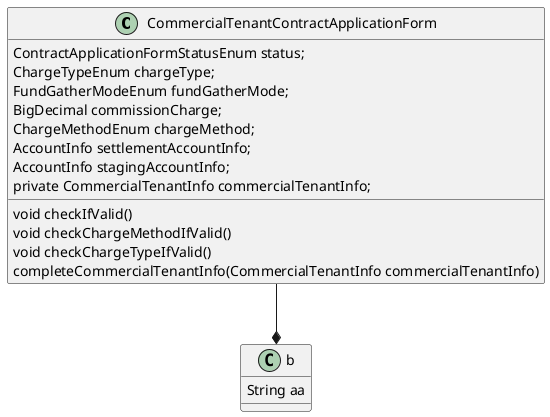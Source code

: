 @startuml
'https://plantuml.com/sequence-diagram

class CommercialTenantContractApplicationForm{

    ContractApplicationFormStatusEnum status;
    ChargeTypeEnum chargeType;
    FundGatherModeEnum fundGatherMode;
    BigDecimal commissionCharge;
    ChargeMethodEnum chargeMethod;
    AccountInfo settlementAccountInfo;
    AccountInfo stagingAccountInfo;
    private CommercialTenantInfo commercialTenantInfo;
   void checkIfValid()
    void checkChargeMethodIfValid()
    void checkChargeTypeIfValid()
 completeCommercialTenantInfo(CommercialTenantInfo commercialTenantInfo)
}

class b{
String aa
}
CommercialTenantContractApplicationForm --* b
@enduml